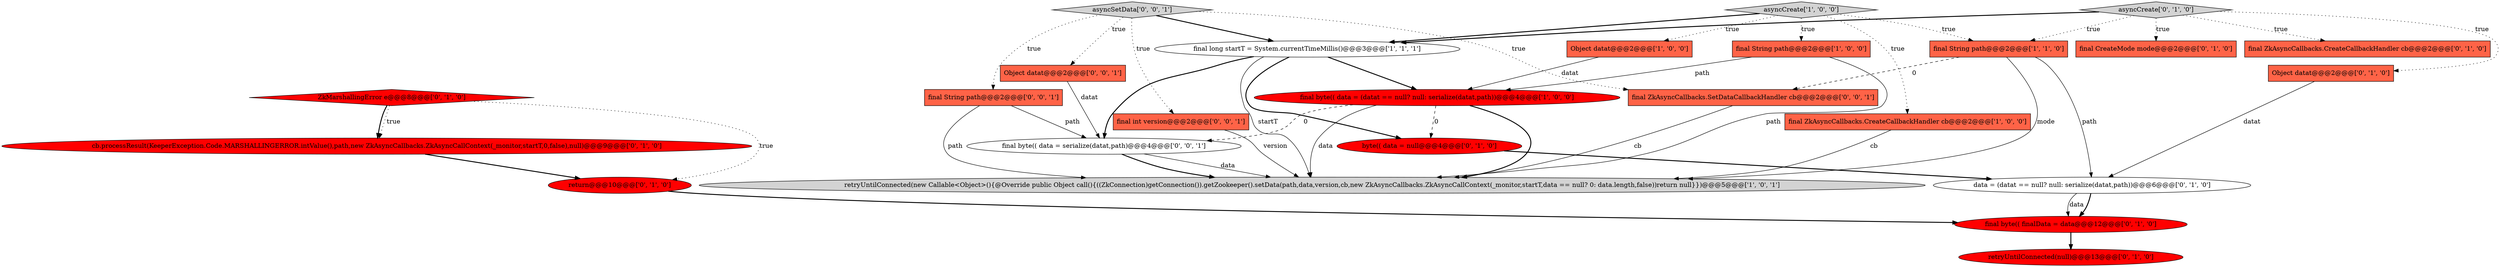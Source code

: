 digraph {
4 [style = filled, label = "final String path@@@2@@@['1', '0', '0']", fillcolor = tomato, shape = box image = "AAA0AAABBB1BBB"];
22 [style = filled, label = "final String path@@@2@@@['0', '0', '1']", fillcolor = tomato, shape = box image = "AAA0AAABBB3BBB"];
19 [style = filled, label = "Object datat@@@2@@@['0', '0', '1']", fillcolor = tomato, shape = box image = "AAA0AAABBB3BBB"];
8 [style = filled, label = "data = (datat == null? null: serialize(datat,path))@@@6@@@['0', '1', '0']", fillcolor = white, shape = ellipse image = "AAA0AAABBB2BBB"];
20 [style = filled, label = "final int version@@@2@@@['0', '0', '1']", fillcolor = tomato, shape = box image = "AAA0AAABBB3BBB"];
3 [style = filled, label = "final long startT = System.currentTimeMillis()@@@3@@@['1', '1', '1']", fillcolor = white, shape = ellipse image = "AAA0AAABBB1BBB"];
11 [style = filled, label = "byte(( data = null@@@4@@@['0', '1', '0']", fillcolor = red, shape = ellipse image = "AAA1AAABBB2BBB"];
7 [style = filled, label = "final byte(( data = (datat == null? null: serialize(datat,path))@@@4@@@['1', '0', '0']", fillcolor = red, shape = ellipse image = "AAA1AAABBB1BBB"];
17 [style = filled, label = "ZkMarshallingError e@@@8@@@['0', '1', '0']", fillcolor = red, shape = diamond image = "AAA1AAABBB2BBB"];
23 [style = filled, label = "asyncSetData['0', '0', '1']", fillcolor = lightgray, shape = diamond image = "AAA0AAABBB3BBB"];
15 [style = filled, label = "retryUntilConnected(null)@@@13@@@['0', '1', '0']", fillcolor = red, shape = ellipse image = "AAA1AAABBB2BBB"];
6 [style = filled, label = "final String path@@@2@@@['1', '1', '0']", fillcolor = tomato, shape = box image = "AAA0AAABBB1BBB"];
21 [style = filled, label = "final byte(( data = serialize(datat,path)@@@4@@@['0', '0', '1']", fillcolor = white, shape = ellipse image = "AAA0AAABBB3BBB"];
13 [style = filled, label = "asyncCreate['0', '1', '0']", fillcolor = lightgray, shape = diamond image = "AAA0AAABBB2BBB"];
10 [style = filled, label = "final CreateMode mode@@@2@@@['0', '1', '0']", fillcolor = tomato, shape = box image = "AAA0AAABBB2BBB"];
14 [style = filled, label = "Object datat@@@2@@@['0', '1', '0']", fillcolor = tomato, shape = box image = "AAA0AAABBB2BBB"];
2 [style = filled, label = "final ZkAsyncCallbacks.CreateCallbackHandler cb@@@2@@@['1', '0', '0']", fillcolor = tomato, shape = box image = "AAA0AAABBB1BBB"];
18 [style = filled, label = "final byte(( finalData = data@@@12@@@['0', '1', '0']", fillcolor = red, shape = ellipse image = "AAA1AAABBB2BBB"];
1 [style = filled, label = "asyncCreate['1', '0', '0']", fillcolor = lightgray, shape = diamond image = "AAA0AAABBB1BBB"];
16 [style = filled, label = "return@@@10@@@['0', '1', '0']", fillcolor = red, shape = ellipse image = "AAA1AAABBB2BBB"];
5 [style = filled, label = "Object datat@@@2@@@['1', '0', '0']", fillcolor = tomato, shape = box image = "AAA0AAABBB1BBB"];
12 [style = filled, label = "final ZkAsyncCallbacks.CreateCallbackHandler cb@@@2@@@['0', '1', '0']", fillcolor = tomato, shape = box image = "AAA0AAABBB2BBB"];
9 [style = filled, label = "cb.processResult(KeeperException.Code.MARSHALLINGERROR.intValue(),path,new ZkAsyncCallbacks.ZkAsyncCallContext(_monitor,startT,0,false),null)@@@9@@@['0', '1', '0']", fillcolor = red, shape = ellipse image = "AAA1AAABBB2BBB"];
0 [style = filled, label = "retryUntilConnected(new Callable<Object>(){@Override public Object call(){((ZkConnection)getConnection()).getZookeeper().setData(path,data,version,cb,new ZkAsyncCallbacks.ZkAsyncCallContext(_monitor,startT,data == null? 0: data.length,false))return null}})@@@5@@@['1', '0', '1']", fillcolor = lightgray, shape = ellipse image = "AAA0AAABBB1BBB"];
24 [style = filled, label = "final ZkAsyncCallbacks.SetDataCallbackHandler cb@@@2@@@['0', '0', '1']", fillcolor = tomato, shape = box image = "AAA0AAABBB3BBB"];
13->6 [style = dotted, label="true"];
6->8 [style = solid, label="path"];
4->7 [style = solid, label="path"];
7->0 [style = solid, label="data"];
16->18 [style = bold, label=""];
7->21 [style = dashed, label="0"];
3->0 [style = solid, label="startT"];
21->0 [style = bold, label=""];
13->12 [style = dotted, label="true"];
23->22 [style = dotted, label="true"];
6->0 [style = solid, label="mode"];
8->18 [style = bold, label=""];
17->9 [style = bold, label=""];
22->21 [style = solid, label="path"];
18->15 [style = bold, label=""];
1->3 [style = bold, label=""];
3->11 [style = bold, label=""];
7->11 [style = dashed, label="0"];
7->0 [style = bold, label=""];
23->3 [style = bold, label=""];
1->4 [style = dotted, label="true"];
22->0 [style = solid, label="path"];
23->19 [style = dotted, label="true"];
21->0 [style = solid, label="data"];
13->10 [style = dotted, label="true"];
5->7 [style = solid, label="datat"];
9->16 [style = bold, label=""];
17->16 [style = dotted, label="true"];
20->0 [style = solid, label="version"];
24->0 [style = solid, label="cb"];
23->20 [style = dotted, label="true"];
2->0 [style = solid, label="cb"];
13->3 [style = bold, label=""];
3->7 [style = bold, label=""];
14->8 [style = solid, label="datat"];
8->18 [style = solid, label="data"];
6->24 [style = dashed, label="0"];
17->9 [style = dotted, label="true"];
19->21 [style = solid, label="datat"];
11->8 [style = bold, label=""];
3->21 [style = bold, label=""];
1->6 [style = dotted, label="true"];
4->0 [style = solid, label="path"];
1->2 [style = dotted, label="true"];
13->14 [style = dotted, label="true"];
23->24 [style = dotted, label="true"];
1->5 [style = dotted, label="true"];
}
